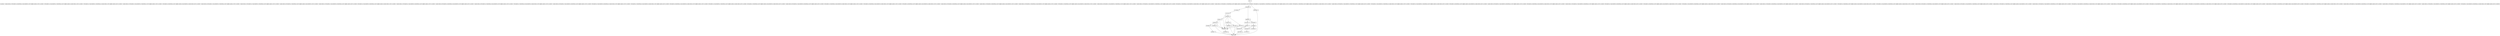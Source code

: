 digraph close {
node [shape=record];
147761760 [label="147761760 - []"];
1824839880 [label="1824839880 - []"];
695157248 [label="695157248 - []"];
1089527658 [label="1089527658 - []"];
583104692 [label="583104692 - []"];
1816916919 [label="1816916919 - []"];
202918800 [label="202918800 - []"];
1926287022 [label="1926287022 - []"];
1347551237 [label="1347551237 - []"];
1769811200 [label="1769811200 - []"];
609926961 [label="609926961 - []"];
121375063 [label="121375063 - []"];
364973040 [label="364973040 - []"];
179852397 [label="179852397 - []"];
58784331 [label="58784331 - []"];
1172900889 [label="1172900889 - []"];
1632468722 [label="1632468722 - []"];
981723045 [label="981723045 - []"];
1918005255 [label="1918005255 - []"];
543180864 [label="543180864 - [(!CACHE_MODE && !DUPLICATES && SEQUENTIAL && MAX_MEMORY && !ENV_SHARED_CACHE && !ENV_IS_LOCKING), (!DUPLICATES && !MAX_MEMORY && !SEQUENTIAL && ENV_SHARED_CACHE && CACHE_MODE && !ENV_IS_LOCKING), (!DUPLICATES && !MAX_MEMORY && !SEQUENTIAL && CACHE_MODE && !ENV_SHARED_CACHE && ENV_IS_LOCKING), (!CACHE_MODE && !DUPLICATES && !MAX_MEMORY && !SEQUENTIAL && !ENV_SHARED_CACHE && !ENV_IS_LOCKING), (!DUPLICATES && SEQUENTIAL && ENV_SHARED_CACHE && MAX_MEMORY && CACHE_MODE && ENV_IS_LOCKING), (!CACHE_MODE && DUPLICATES && !MAX_MEMORY && !SEQUENTIAL && ENV_SHARED_CACHE && !ENV_IS_LOCKING), (!CACHE_MODE && !DUPLICATES && !MAX_MEMORY && !SEQUENTIAL && ENV_SHARED_CACHE && !ENV_IS_LOCKING), (!CACHE_MODE && DUPLICATES && !SEQUENTIAL && ENV_SHARED_CACHE && MAX_MEMORY && !ENV_IS_LOCKING), (!CACHE_MODE && !DUPLICATES && !MAX_MEMORY && SEQUENTIAL && ENV_SHARED_CACHE && ENV_IS_LOCKING), (DUPLICATES && !MAX_MEMORY && SEQUENTIAL && ENV_SHARED_CACHE && CACHE_MODE && !ENV_IS_LOCKING), (!CACHE_MODE && !DUPLICATES && !MAX_MEMORY && SEQUENTIAL && ENV_SHARED_CACHE && !ENV_IS_LOCKING), (!CACHE_MODE && DUPLICATES && SEQUENTIAL && MAX_MEMORY && !ENV_SHARED_CACHE && ENV_IS_LOCKING), (!CACHE_MODE && DUPLICATES && !SEQUENTIAL && MAX_MEMORY && !ENV_SHARED_CACHE && !ENV_IS_LOCKING), (!DUPLICATES && !SEQUENTIAL && MAX_MEMORY && CACHE_MODE && !ENV_SHARED_CACHE && !ENV_IS_LOCKING), (!CACHE_MODE && DUPLICATES && !MAX_MEMORY && SEQUENTIAL && ENV_SHARED_CACHE && !ENV_IS_LOCKING), (DUPLICATES && !MAX_MEMORY && SEQUENTIAL && CACHE_MODE && !ENV_SHARED_CACHE && !ENV_IS_LOCKING), (!DUPLICATES && !SEQUENTIAL && MAX_MEMORY && CACHE_MODE && !ENV_SHARED_CACHE && ENV_IS_LOCKING), (DUPLICATES && SEQUENTIAL && MAX_MEMORY && CACHE_MODE && !ENV_SHARED_CACHE && !ENV_IS_LOCKING), (DUPLICATES && !MAX_MEMORY && !SEQUENTIAL && ENV_SHARED_CACHE && CACHE_MODE && ENV_IS_LOCKING), (DUPLICATES && !SEQUENTIAL && ENV_SHARED_CACHE && MAX_MEMORY && CACHE_MODE && ENV_IS_LOCKING), (!CACHE_MODE && DUPLICATES && !MAX_MEMORY && SEQUENTIAL && ENV_SHARED_CACHE && ENV_IS_LOCKING), (DUPLICATES && !SEQUENTIAL && MAX_MEMORY && CACHE_MODE && !ENV_SHARED_CACHE && !ENV_IS_LOCKING), (!DUPLICATES && SEQUENTIAL && MAX_MEMORY && CACHE_MODE && !ENV_SHARED_CACHE && !ENV_IS_LOCKING), (DUPLICATES && SEQUENTIAL && ENV_SHARED_CACHE && MAX_MEMORY && CACHE_MODE && !ENV_IS_LOCKING), (!CACHE_MODE && DUPLICATES && SEQUENTIAL && ENV_SHARED_CACHE && MAX_MEMORY && !ENV_IS_LOCKING), (!CACHE_MODE && !DUPLICATES && SEQUENTIAL && ENV_SHARED_CACHE && MAX_MEMORY && !ENV_IS_LOCKING), (!CACHE_MODE && !DUPLICATES && !SEQUENTIAL && MAX_MEMORY && !ENV_SHARED_CACHE && !ENV_IS_LOCKING), (!DUPLICATES && !SEQUENTIAL && ENV_SHARED_CACHE && MAX_MEMORY && CACHE_MODE && !ENV_IS_LOCKING), (!CACHE_MODE && DUPLICATES && !MAX_MEMORY && !SEQUENTIAL && !ENV_SHARED_CACHE && !ENV_IS_LOCKING), (!CACHE_MODE && !DUPLICATES && !MAX_MEMORY && !SEQUENTIAL && !ENV_SHARED_CACHE && ENV_IS_LOCKING), (DUPLICATES && !SEQUENTIAL && MAX_MEMORY && CACHE_MODE && !ENV_SHARED_CACHE && ENV_IS_LOCKING), (!CACHE_MODE && !DUPLICATES && !SEQUENTIAL && ENV_SHARED_CACHE && MAX_MEMORY && ENV_IS_LOCKING), (DUPLICATES && !MAX_MEMORY && !SEQUENTIAL && CACHE_MODE && !ENV_SHARED_CACHE && !ENV_IS_LOCKING), (DUPLICATES && !SEQUENTIAL && ENV_SHARED_CACHE && MAX_MEMORY && CACHE_MODE && !ENV_IS_LOCKING), (!CACHE_MODE && DUPLICATES && !MAX_MEMORY && !SEQUENTIAL && !ENV_SHARED_CACHE && ENV_IS_LOCKING), (!DUPLICATES && !MAX_MEMORY && !SEQUENTIAL && CACHE_MODE && !ENV_SHARED_CACHE && !ENV_IS_LOCKING), (!DUPLICATES && !MAX_MEMORY && !SEQUENTIAL && ENV_SHARED_CACHE && CACHE_MODE && ENV_IS_LOCKING), (DUPLICATES && SEQUENTIAL && ENV_SHARED_CACHE && MAX_MEMORY && CACHE_MODE && ENV_IS_LOCKING), (!CACHE_MODE && DUPLICATES && !MAX_MEMORY && SEQUENTIAL && !ENV_SHARED_CACHE && !ENV_IS_LOCKING), (DUPLICATES && SEQUENTIAL && MAX_MEMORY && CACHE_MODE && !ENV_SHARED_CACHE && ENV_IS_LOCKING), (!CACHE_MODE && !DUPLICATES && !MAX_MEMORY && SEQUENTIAL && !ENV_SHARED_CACHE && !ENV_IS_LOCKING), (DUPLICATES && !MAX_MEMORY && SEQUENTIAL && ENV_SHARED_CACHE && CACHE_MODE && ENV_IS_LOCKING), (!DUPLICATES && SEQUENTIAL && ENV_SHARED_CACHE && MAX_MEMORY && CACHE_MODE && !ENV_IS_LOCKING), (!DUPLICATES && !MAX_MEMORY && SEQUENTIAL && ENV_SHARED_CACHE && CACHE_MODE && ENV_IS_LOCKING), (!CACHE_MODE && DUPLICATES && SEQUENTIAL && MAX_MEMORY && !ENV_SHARED_CACHE && !ENV_IS_LOCKING), (!CACHE_MODE && !DUPLICATES && SEQUENTIAL && MAX_MEMORY && !ENV_SHARED_CACHE && ENV_IS_LOCKING), (!CACHE_MODE && DUPLICATES && !SEQUENTIAL && ENV_SHARED_CACHE && MAX_MEMORY && ENV_IS_LOCKING), (!DUPLICATES && !SEQUENTIAL && ENV_SHARED_CACHE && MAX_MEMORY && CACHE_MODE && ENV_IS_LOCKING), (!DUPLICATES && !MAX_MEMORY && SEQUENTIAL && ENV_SHARED_CACHE && CACHE_MODE && !ENV_IS_LOCKING), (!CACHE_MODE && DUPLICATES && !SEQUENTIAL && MAX_MEMORY && !ENV_SHARED_CACHE && ENV_IS_LOCKING), (!CACHE_MODE && DUPLICATES && !MAX_MEMORY && !SEQUENTIAL && ENV_SHARED_CACHE && ENV_IS_LOCKING), (!CACHE_MODE && !DUPLICATES && !SEQUENTIAL && ENV_SHARED_CACHE && MAX_MEMORY && !ENV_IS_LOCKING), (!CACHE_MODE && !DUPLICATES && !MAX_MEMORY && SEQUENTIAL && !ENV_SHARED_CACHE && ENV_IS_LOCKING), (!DUPLICATES && !MAX_MEMORY && SEQUENTIAL && CACHE_MODE && !ENV_SHARED_CACHE && !ENV_IS_LOCKING), (!CACHE_MODE && !DUPLICATES && SEQUENTIAL && ENV_SHARED_CACHE && MAX_MEMORY && ENV_IS_LOCKING), (DUPLICATES && !MAX_MEMORY && !SEQUENTIAL && CACHE_MODE && !ENV_SHARED_CACHE && ENV_IS_LOCKING), (DUPLICATES && !MAX_MEMORY && SEQUENTIAL && CACHE_MODE && !ENV_SHARED_CACHE && ENV_IS_LOCKING), (!DUPLICATES && SEQUENTIAL && MAX_MEMORY && CACHE_MODE && !ENV_SHARED_CACHE && ENV_IS_LOCKING), (!CACHE_MODE && DUPLICATES && SEQUENTIAL && ENV_SHARED_CACHE && MAX_MEMORY && ENV_IS_LOCKING), (DUPLICATES && !MAX_MEMORY && !SEQUENTIAL && ENV_SHARED_CACHE && CACHE_MODE && !ENV_IS_LOCKING), (!CACHE_MODE && DUPLICATES && !MAX_MEMORY && SEQUENTIAL && !ENV_SHARED_CACHE && ENV_IS_LOCKING), (!CACHE_MODE && !DUPLICATES && !SEQUENTIAL && MAX_MEMORY && !ENV_SHARED_CACHE && ENV_IS_LOCKING), (!CACHE_MODE && !DUPLICATES && !MAX_MEMORY && !SEQUENTIAL && ENV_SHARED_CACHE && ENV_IS_LOCKING), (!DUPLICATES && !MAX_MEMORY && SEQUENTIAL && CACHE_MODE && !ENV_SHARED_CACHE && ENV_IS_LOCKING)]"];
354183627 [label="354183627 - []"];
entry [label="entry - []"];
exit [label="exit - []"];
1604408458 [label="1604408458 - []"];
1604405420 [label="1604405420 - []"];
2093900816 [label="2093900816 - []"];
1412422998 [label="1412422998 - []"];
1605662545 [label="1605662545 - []"];
272179088 [label="272179088 - []"];
entry;
exit;
147761760 -> 1605662545;
147761760 -> 1918005255;
1824839880 -> 1172900889;
695157248 -> exit;
695157248 -> 1605662545;
1089527658 -> 179852397;
583104692 -> exit;
1816916919 -> 272179088;
1816916919 -> 609926961;
202918800 -> 354183627;
1926287022 -> 202918800;
1926287022 -> 1632468722;
1926287022 -> 1605662545;
1347551237 -> 179852397;
1769811200 -> 2093900816;
1769811200 -> 1605662545;
1769811200 -> 981723045;
609926961 -> 1412422998;
609926961 -> 1347551237;
121375063 -> exit;
364973040 -> exit;
179852397 -> 364973040;
179852397 -> 1089527658;
58784331 -> 1605662545;
58784331 -> 1926287022;
1172900889 -> 1604405420;
1172900889 -> 1824839880;
1632468722 -> exit;
1632468722 -> 1605662545;
981723045 -> exit;
981723045 -> 1605662545;
1918005255 -> 58784331;
1918005255 -> 1605662545;
1918005255 -> 695157248;
1918005255 -> 1769811200;
543180864 -> 583104692;
543180864 -> 1816916919;
354183627 -> exit;
entry -> 543180864;
1604408458 -> exit;
1604405420 -> 121375063;
2093900816 -> exit;
2093900816 -> 1605662545;
1412422998 -> 1172900889;
1605662545 -> 1604408458;
1605662545 -> 1605662545;
272179088 -> 147761760;
}
